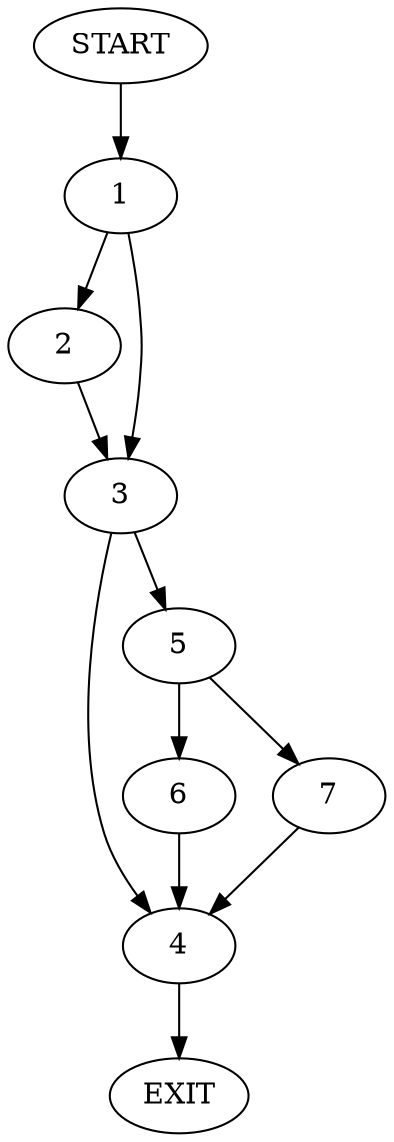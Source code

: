 digraph {
0 [label="START"]
8 [label="EXIT"]
0 -> 1
1 -> 2
1 -> 3
3 -> 4
3 -> 5
2 -> 3
4 -> 8
5 -> 6
5 -> 7
7 -> 4
6 -> 4
}
